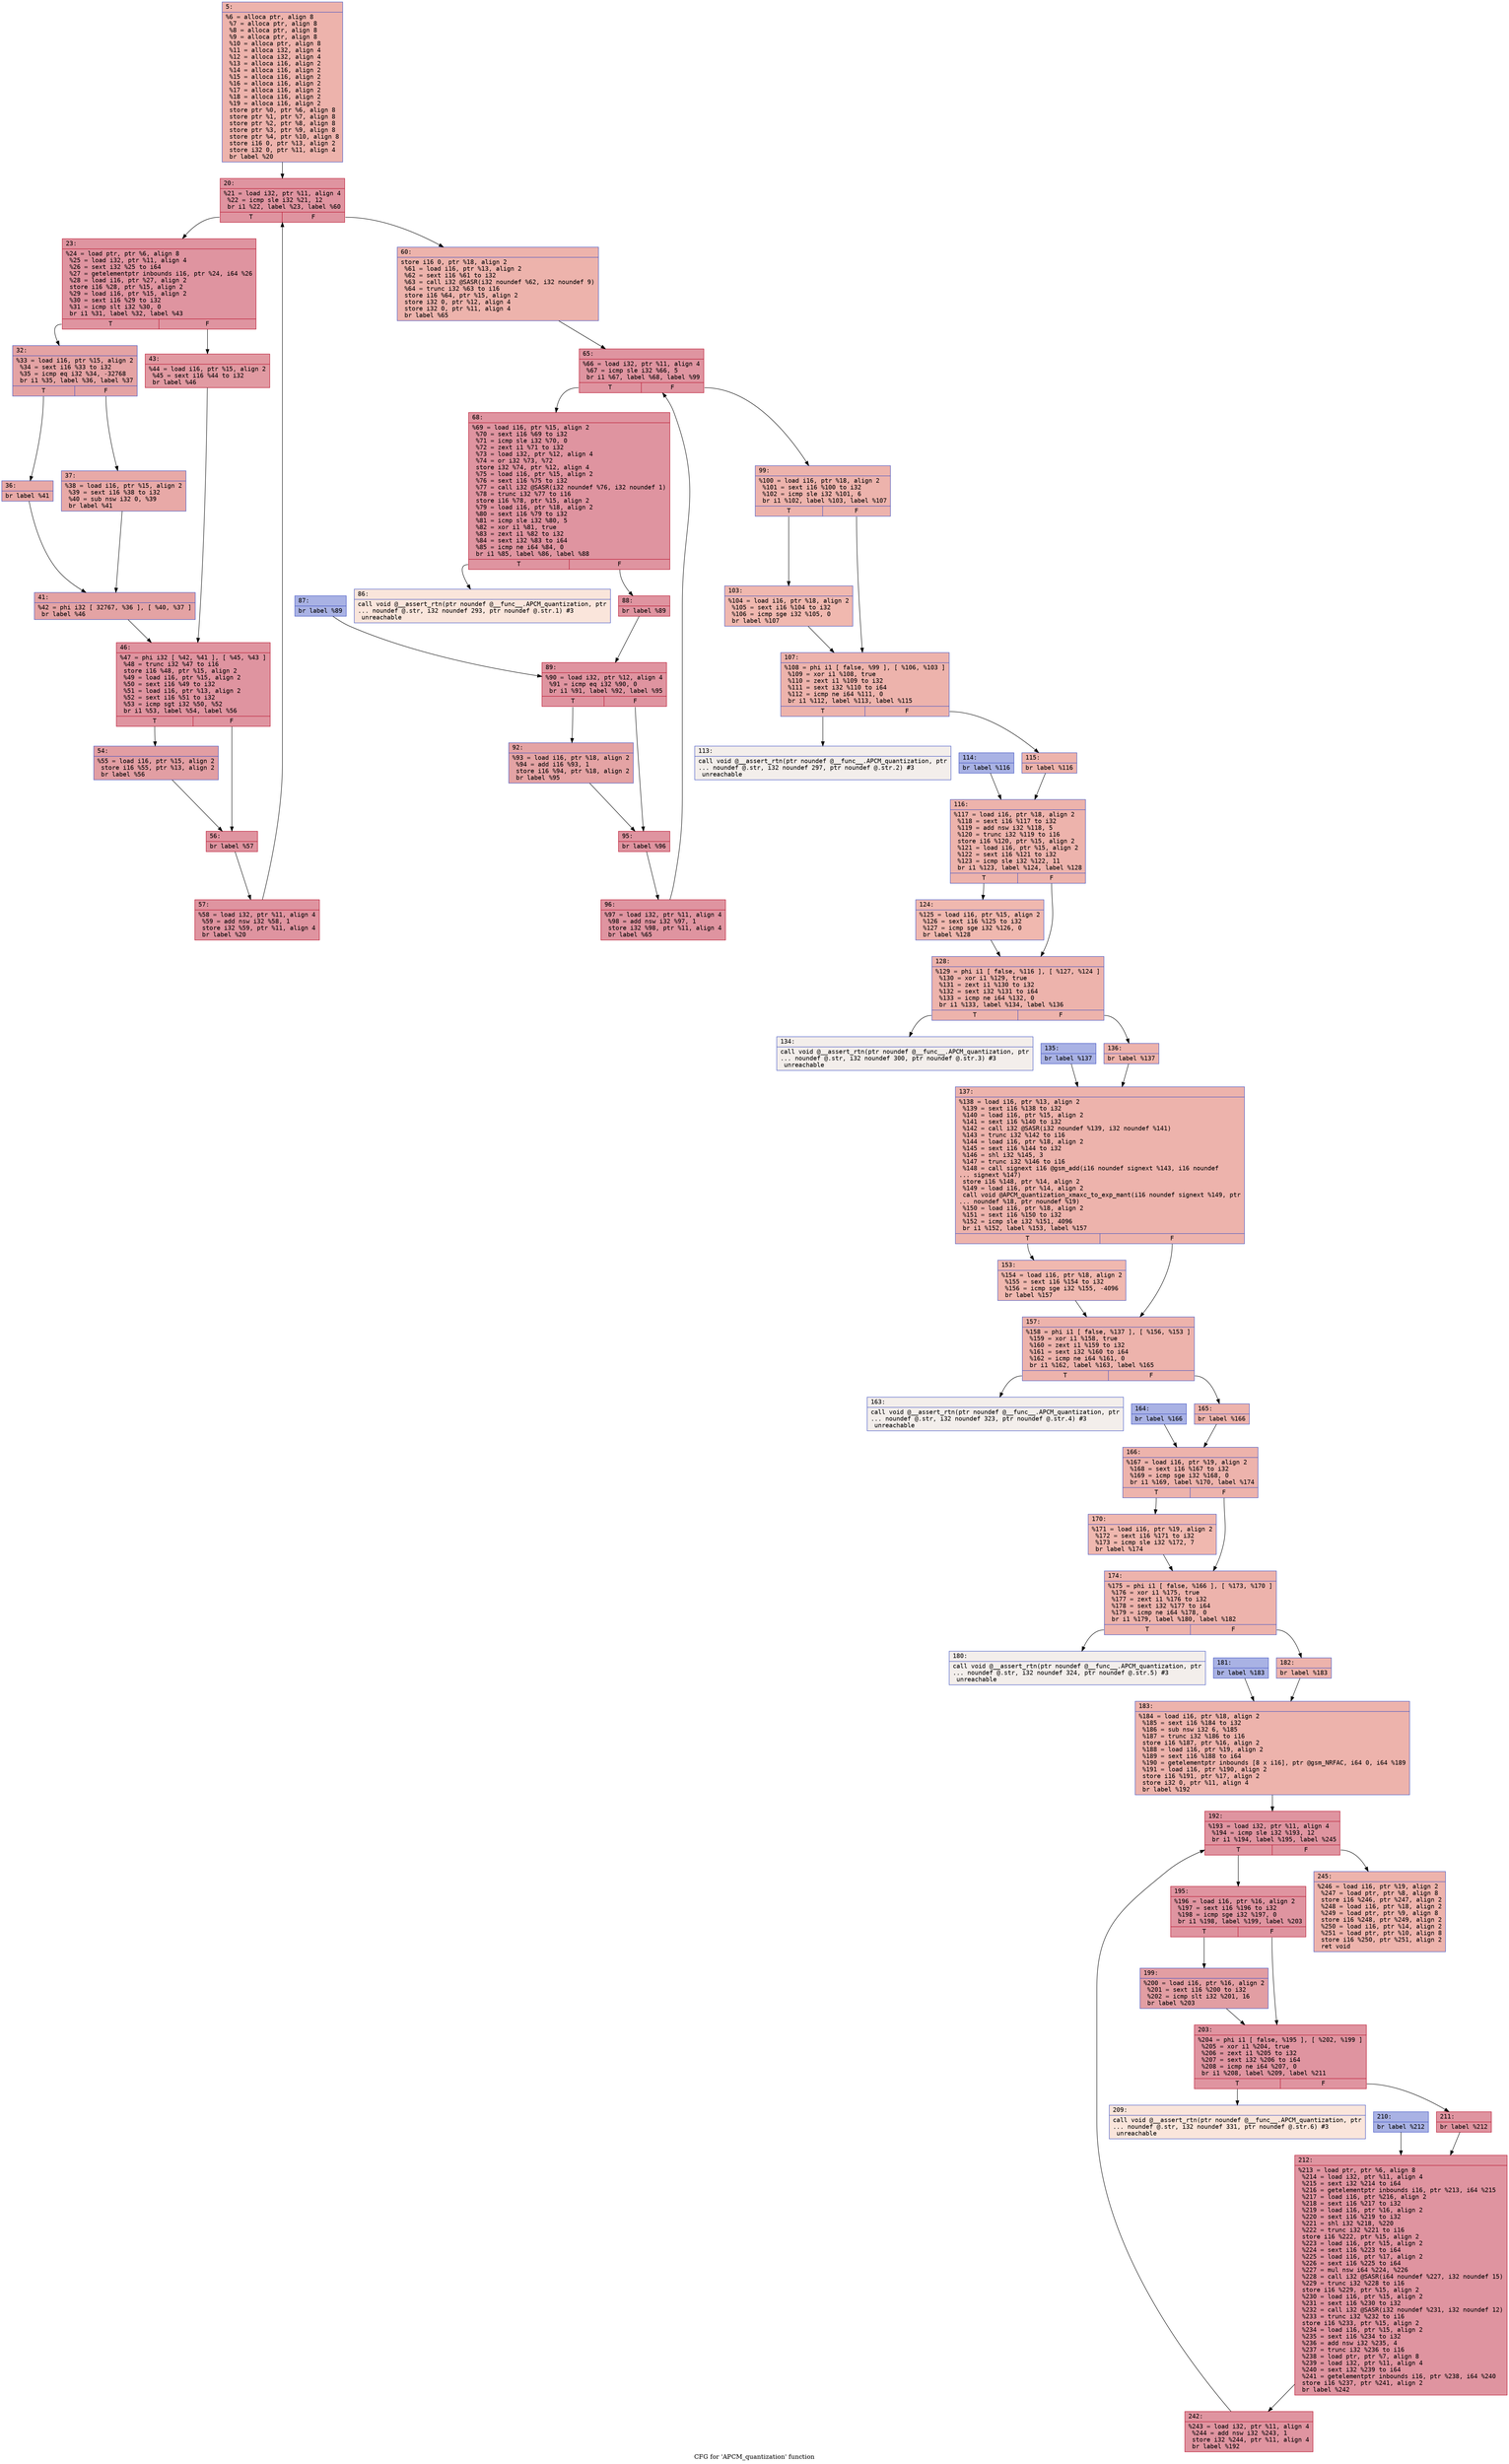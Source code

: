 digraph "CFG for 'APCM_quantization' function" {
	label="CFG for 'APCM_quantization' function";

	Node0x600002d5a8f0 [shape=record,color="#3d50c3ff", style=filled, fillcolor="#d6524470" fontname="Courier",label="{5:\l|  %6 = alloca ptr, align 8\l  %7 = alloca ptr, align 8\l  %8 = alloca ptr, align 8\l  %9 = alloca ptr, align 8\l  %10 = alloca ptr, align 8\l  %11 = alloca i32, align 4\l  %12 = alloca i32, align 4\l  %13 = alloca i16, align 2\l  %14 = alloca i16, align 2\l  %15 = alloca i16, align 2\l  %16 = alloca i16, align 2\l  %17 = alloca i16, align 2\l  %18 = alloca i16, align 2\l  %19 = alloca i16, align 2\l  store ptr %0, ptr %6, align 8\l  store ptr %1, ptr %7, align 8\l  store ptr %2, ptr %8, align 8\l  store ptr %3, ptr %9, align 8\l  store ptr %4, ptr %10, align 8\l  store i16 0, ptr %13, align 2\l  store i32 0, ptr %11, align 4\l  br label %20\l}"];
	Node0x600002d5a8f0 -> Node0x600002d5a940[tooltip="5 -> 20\nProbability 100.00%" ];
	Node0x600002d5a940 [shape=record,color="#b70d28ff", style=filled, fillcolor="#b70d2870" fontname="Courier",label="{20:\l|  %21 = load i32, ptr %11, align 4\l  %22 = icmp sle i32 %21, 12\l  br i1 %22, label %23, label %60\l|{<s0>T|<s1>F}}"];
	Node0x600002d5a940:s0 -> Node0x600002d5a990[tooltip="20 -> 23\nProbability 96.88%" ];
	Node0x600002d5a940:s1 -> Node0x600002d5acb0[tooltip="20 -> 60\nProbability 3.12%" ];
	Node0x600002d5a990 [shape=record,color="#b70d28ff", style=filled, fillcolor="#b70d2870" fontname="Courier",label="{23:\l|  %24 = load ptr, ptr %6, align 8\l  %25 = load i32, ptr %11, align 4\l  %26 = sext i32 %25 to i64\l  %27 = getelementptr inbounds i16, ptr %24, i64 %26\l  %28 = load i16, ptr %27, align 2\l  store i16 %28, ptr %15, align 2\l  %29 = load i16, ptr %15, align 2\l  %30 = sext i16 %29 to i32\l  %31 = icmp slt i32 %30, 0\l  br i1 %31, label %32, label %43\l|{<s0>T|<s1>F}}"];
	Node0x600002d5a990:s0 -> Node0x600002d5a9e0[tooltip="23 -> 32\nProbability 37.50%" ];
	Node0x600002d5a990:s1 -> Node0x600002d5ab20[tooltip="23 -> 43\nProbability 62.50%" ];
	Node0x600002d5a9e0 [shape=record,color="#3d50c3ff", style=filled, fillcolor="#c32e3170" fontname="Courier",label="{32:\l|  %33 = load i16, ptr %15, align 2\l  %34 = sext i16 %33 to i32\l  %35 = icmp eq i32 %34, -32768\l  br i1 %35, label %36, label %37\l|{<s0>T|<s1>F}}"];
	Node0x600002d5a9e0:s0 -> Node0x600002d5aa30[tooltip="32 -> 36\nProbability 50.00%" ];
	Node0x600002d5a9e0:s1 -> Node0x600002d5aa80[tooltip="32 -> 37\nProbability 50.00%" ];
	Node0x600002d5aa30 [shape=record,color="#3d50c3ff", style=filled, fillcolor="#ca3b3770" fontname="Courier",label="{36:\l|  br label %41\l}"];
	Node0x600002d5aa30 -> Node0x600002d5aad0[tooltip="36 -> 41\nProbability 100.00%" ];
	Node0x600002d5aa80 [shape=record,color="#3d50c3ff", style=filled, fillcolor="#ca3b3770" fontname="Courier",label="{37:\l|  %38 = load i16, ptr %15, align 2\l  %39 = sext i16 %38 to i32\l  %40 = sub nsw i32 0, %39\l  br label %41\l}"];
	Node0x600002d5aa80 -> Node0x600002d5aad0[tooltip="37 -> 41\nProbability 100.00%" ];
	Node0x600002d5aad0 [shape=record,color="#3d50c3ff", style=filled, fillcolor="#c32e3170" fontname="Courier",label="{41:\l|  %42 = phi i32 [ 32767, %36 ], [ %40, %37 ]\l  br label %46\l}"];
	Node0x600002d5aad0 -> Node0x600002d5ab70[tooltip="41 -> 46\nProbability 100.00%" ];
	Node0x600002d5ab20 [shape=record,color="#b70d28ff", style=filled, fillcolor="#bb1b2c70" fontname="Courier",label="{43:\l|  %44 = load i16, ptr %15, align 2\l  %45 = sext i16 %44 to i32\l  br label %46\l}"];
	Node0x600002d5ab20 -> Node0x600002d5ab70[tooltip="43 -> 46\nProbability 100.00%" ];
	Node0x600002d5ab70 [shape=record,color="#b70d28ff", style=filled, fillcolor="#b70d2870" fontname="Courier",label="{46:\l|  %47 = phi i32 [ %42, %41 ], [ %45, %43 ]\l  %48 = trunc i32 %47 to i16\l  store i16 %48, ptr %15, align 2\l  %49 = load i16, ptr %15, align 2\l  %50 = sext i16 %49 to i32\l  %51 = load i16, ptr %13, align 2\l  %52 = sext i16 %51 to i32\l  %53 = icmp sgt i32 %50, %52\l  br i1 %53, label %54, label %56\l|{<s0>T|<s1>F}}"];
	Node0x600002d5ab70:s0 -> Node0x600002d5abc0[tooltip="46 -> 54\nProbability 50.00%" ];
	Node0x600002d5ab70:s1 -> Node0x600002d5ac10[tooltip="46 -> 56\nProbability 50.00%" ];
	Node0x600002d5abc0 [shape=record,color="#3d50c3ff", style=filled, fillcolor="#be242e70" fontname="Courier",label="{54:\l|  %55 = load i16, ptr %15, align 2\l  store i16 %55, ptr %13, align 2\l  br label %56\l}"];
	Node0x600002d5abc0 -> Node0x600002d5ac10[tooltip="54 -> 56\nProbability 100.00%" ];
	Node0x600002d5ac10 [shape=record,color="#b70d28ff", style=filled, fillcolor="#b70d2870" fontname="Courier",label="{56:\l|  br label %57\l}"];
	Node0x600002d5ac10 -> Node0x600002d5ac60[tooltip="56 -> 57\nProbability 100.00%" ];
	Node0x600002d5ac60 [shape=record,color="#b70d28ff", style=filled, fillcolor="#b70d2870" fontname="Courier",label="{57:\l|  %58 = load i32, ptr %11, align 4\l  %59 = add nsw i32 %58, 1\l  store i32 %59, ptr %11, align 4\l  br label %20\l}"];
	Node0x600002d5ac60 -> Node0x600002d5a940[tooltip="57 -> 20\nProbability 100.00%" ];
	Node0x600002d5acb0 [shape=record,color="#3d50c3ff", style=filled, fillcolor="#d6524470" fontname="Courier",label="{60:\l|  store i16 0, ptr %18, align 2\l  %61 = load i16, ptr %13, align 2\l  %62 = sext i16 %61 to i32\l  %63 = call i32 @SASR(i32 noundef %62, i32 noundef 9)\l  %64 = trunc i32 %63 to i16\l  store i16 %64, ptr %15, align 2\l  store i32 0, ptr %12, align 4\l  store i32 0, ptr %11, align 4\l  br label %65\l}"];
	Node0x600002d5acb0 -> Node0x600002d5ad00[tooltip="60 -> 65\nProbability 100.00%" ];
	Node0x600002d5ad00 [shape=record,color="#b70d28ff", style=filled, fillcolor="#b70d2870" fontname="Courier",label="{65:\l|  %66 = load i32, ptr %11, align 4\l  %67 = icmp sle i32 %66, 5\l  br i1 %67, label %68, label %99\l|{<s0>T|<s1>F}}"];
	Node0x600002d5ad00:s0 -> Node0x600002d5ad50[tooltip="65 -> 68\nProbability 96.88%" ];
	Node0x600002d5ad00:s1 -> Node0x600002d5afd0[tooltip="65 -> 99\nProbability 3.12%" ];
	Node0x600002d5ad50 [shape=record,color="#b70d28ff", style=filled, fillcolor="#b70d2870" fontname="Courier",label="{68:\l|  %69 = load i16, ptr %15, align 2\l  %70 = sext i16 %69 to i32\l  %71 = icmp sle i32 %70, 0\l  %72 = zext i1 %71 to i32\l  %73 = load i32, ptr %12, align 4\l  %74 = or i32 %73, %72\l  store i32 %74, ptr %12, align 4\l  %75 = load i16, ptr %15, align 2\l  %76 = sext i16 %75 to i32\l  %77 = call i32 @SASR(i32 noundef %76, i32 noundef 1)\l  %78 = trunc i32 %77 to i16\l  store i16 %78, ptr %15, align 2\l  %79 = load i16, ptr %18, align 2\l  %80 = sext i16 %79 to i32\l  %81 = icmp sle i32 %80, 5\l  %82 = xor i1 %81, true\l  %83 = zext i1 %82 to i32\l  %84 = sext i32 %83 to i64\l  %85 = icmp ne i64 %84, 0\l  br i1 %85, label %86, label %88\l|{<s0>T|<s1>F}}"];
	Node0x600002d5ad50:s0 -> Node0x600002d5ada0[tooltip="68 -> 86\nProbability 0.00%" ];
	Node0x600002d5ad50:s1 -> Node0x600002d5ae40[tooltip="68 -> 88\nProbability 100.00%" ];
	Node0x600002d5ada0 [shape=record,color="#3d50c3ff", style=filled, fillcolor="#f4c5ad70" fontname="Courier",label="{86:\l|  call void @__assert_rtn(ptr noundef @__func__.APCM_quantization, ptr\l... noundef @.str, i32 noundef 293, ptr noundef @.str.1) #3\l  unreachable\l}"];
	Node0x600002d5adf0 [shape=record,color="#3d50c3ff", style=filled, fillcolor="#3d50c370" fontname="Courier",label="{87:\l|  br label %89\l}"];
	Node0x600002d5adf0 -> Node0x600002d5ae90[tooltip="87 -> 89\nProbability 100.00%" ];
	Node0x600002d5ae40 [shape=record,color="#b70d28ff", style=filled, fillcolor="#b70d2870" fontname="Courier",label="{88:\l|  br label %89\l}"];
	Node0x600002d5ae40 -> Node0x600002d5ae90[tooltip="88 -> 89\nProbability 100.00%" ];
	Node0x600002d5ae90 [shape=record,color="#b70d28ff", style=filled, fillcolor="#b70d2870" fontname="Courier",label="{89:\l|  %90 = load i32, ptr %12, align 4\l  %91 = icmp eq i32 %90, 0\l  br i1 %91, label %92, label %95\l|{<s0>T|<s1>F}}"];
	Node0x600002d5ae90:s0 -> Node0x600002d5aee0[tooltip="89 -> 92\nProbability 37.50%" ];
	Node0x600002d5ae90:s1 -> Node0x600002d5af30[tooltip="89 -> 95\nProbability 62.50%" ];
	Node0x600002d5aee0 [shape=record,color="#3d50c3ff", style=filled, fillcolor="#c32e3170" fontname="Courier",label="{92:\l|  %93 = load i16, ptr %18, align 2\l  %94 = add i16 %93, 1\l  store i16 %94, ptr %18, align 2\l  br label %95\l}"];
	Node0x600002d5aee0 -> Node0x600002d5af30[tooltip="92 -> 95\nProbability 100.00%" ];
	Node0x600002d5af30 [shape=record,color="#b70d28ff", style=filled, fillcolor="#b70d2870" fontname="Courier",label="{95:\l|  br label %96\l}"];
	Node0x600002d5af30 -> Node0x600002d5af80[tooltip="95 -> 96\nProbability 100.00%" ];
	Node0x600002d5af80 [shape=record,color="#b70d28ff", style=filled, fillcolor="#b70d2870" fontname="Courier",label="{96:\l|  %97 = load i32, ptr %11, align 4\l  %98 = add nsw i32 %97, 1\l  store i32 %98, ptr %11, align 4\l  br label %65\l}"];
	Node0x600002d5af80 -> Node0x600002d5ad00[tooltip="96 -> 65\nProbability 100.00%" ];
	Node0x600002d5afd0 [shape=record,color="#3d50c3ff", style=filled, fillcolor="#d6524470" fontname="Courier",label="{99:\l|  %100 = load i16, ptr %18, align 2\l  %101 = sext i16 %100 to i32\l  %102 = icmp sle i32 %101, 6\l  br i1 %102, label %103, label %107\l|{<s0>T|<s1>F}}"];
	Node0x600002d5afd0:s0 -> Node0x600002d5b020[tooltip="99 -> 103\nProbability 50.00%" ];
	Node0x600002d5afd0:s1 -> Node0x600002d5b070[tooltip="99 -> 107\nProbability 50.00%" ];
	Node0x600002d5b020 [shape=record,color="#3d50c3ff", style=filled, fillcolor="#dc5d4a70" fontname="Courier",label="{103:\l|  %104 = load i16, ptr %18, align 2\l  %105 = sext i16 %104 to i32\l  %106 = icmp sge i32 %105, 0\l  br label %107\l}"];
	Node0x600002d5b020 -> Node0x600002d5b070[tooltip="103 -> 107\nProbability 100.00%" ];
	Node0x600002d5b070 [shape=record,color="#3d50c3ff", style=filled, fillcolor="#d6524470" fontname="Courier",label="{107:\l|  %108 = phi i1 [ false, %99 ], [ %106, %103 ]\l  %109 = xor i1 %108, true\l  %110 = zext i1 %109 to i32\l  %111 = sext i32 %110 to i64\l  %112 = icmp ne i64 %111, 0\l  br i1 %112, label %113, label %115\l|{<s0>T|<s1>F}}"];
	Node0x600002d5b070:s0 -> Node0x600002d5b0c0[tooltip="107 -> 113\nProbability 0.00%" ];
	Node0x600002d5b070:s1 -> Node0x600002d5b160[tooltip="107 -> 115\nProbability 100.00%" ];
	Node0x600002d5b0c0 [shape=record,color="#3d50c3ff", style=filled, fillcolor="#e5d8d170" fontname="Courier",label="{113:\l|  call void @__assert_rtn(ptr noundef @__func__.APCM_quantization, ptr\l... noundef @.str, i32 noundef 297, ptr noundef @.str.2) #3\l  unreachable\l}"];
	Node0x600002d5b110 [shape=record,color="#3d50c3ff", style=filled, fillcolor="#3d50c370" fontname="Courier",label="{114:\l|  br label %116\l}"];
	Node0x600002d5b110 -> Node0x600002d5b1b0[tooltip="114 -> 116\nProbability 100.00%" ];
	Node0x600002d5b160 [shape=record,color="#3d50c3ff", style=filled, fillcolor="#d6524470" fontname="Courier",label="{115:\l|  br label %116\l}"];
	Node0x600002d5b160 -> Node0x600002d5b1b0[tooltip="115 -> 116\nProbability 100.00%" ];
	Node0x600002d5b1b0 [shape=record,color="#3d50c3ff", style=filled, fillcolor="#d6524470" fontname="Courier",label="{116:\l|  %117 = load i16, ptr %18, align 2\l  %118 = sext i16 %117 to i32\l  %119 = add nsw i32 %118, 5\l  %120 = trunc i32 %119 to i16\l  store i16 %120, ptr %15, align 2\l  %121 = load i16, ptr %15, align 2\l  %122 = sext i16 %121 to i32\l  %123 = icmp sle i32 %122, 11\l  br i1 %123, label %124, label %128\l|{<s0>T|<s1>F}}"];
	Node0x600002d5b1b0:s0 -> Node0x600002d5b200[tooltip="116 -> 124\nProbability 50.00%" ];
	Node0x600002d5b1b0:s1 -> Node0x600002d5b250[tooltip="116 -> 128\nProbability 50.00%" ];
	Node0x600002d5b200 [shape=record,color="#3d50c3ff", style=filled, fillcolor="#dc5d4a70" fontname="Courier",label="{124:\l|  %125 = load i16, ptr %15, align 2\l  %126 = sext i16 %125 to i32\l  %127 = icmp sge i32 %126, 0\l  br label %128\l}"];
	Node0x600002d5b200 -> Node0x600002d5b250[tooltip="124 -> 128\nProbability 100.00%" ];
	Node0x600002d5b250 [shape=record,color="#3d50c3ff", style=filled, fillcolor="#d6524470" fontname="Courier",label="{128:\l|  %129 = phi i1 [ false, %116 ], [ %127, %124 ]\l  %130 = xor i1 %129, true\l  %131 = zext i1 %130 to i32\l  %132 = sext i32 %131 to i64\l  %133 = icmp ne i64 %132, 0\l  br i1 %133, label %134, label %136\l|{<s0>T|<s1>F}}"];
	Node0x600002d5b250:s0 -> Node0x600002d5b2a0[tooltip="128 -> 134\nProbability 0.00%" ];
	Node0x600002d5b250:s1 -> Node0x600002d5b340[tooltip="128 -> 136\nProbability 100.00%" ];
	Node0x600002d5b2a0 [shape=record,color="#3d50c3ff", style=filled, fillcolor="#e5d8d170" fontname="Courier",label="{134:\l|  call void @__assert_rtn(ptr noundef @__func__.APCM_quantization, ptr\l... noundef @.str, i32 noundef 300, ptr noundef @.str.3) #3\l  unreachable\l}"];
	Node0x600002d5b2f0 [shape=record,color="#3d50c3ff", style=filled, fillcolor="#3d50c370" fontname="Courier",label="{135:\l|  br label %137\l}"];
	Node0x600002d5b2f0 -> Node0x600002d5b390[tooltip="135 -> 137\nProbability 100.00%" ];
	Node0x600002d5b340 [shape=record,color="#3d50c3ff", style=filled, fillcolor="#d6524470" fontname="Courier",label="{136:\l|  br label %137\l}"];
	Node0x600002d5b340 -> Node0x600002d5b390[tooltip="136 -> 137\nProbability 100.00%" ];
	Node0x600002d5b390 [shape=record,color="#3d50c3ff", style=filled, fillcolor="#d6524470" fontname="Courier",label="{137:\l|  %138 = load i16, ptr %13, align 2\l  %139 = sext i16 %138 to i32\l  %140 = load i16, ptr %15, align 2\l  %141 = sext i16 %140 to i32\l  %142 = call i32 @SASR(i32 noundef %139, i32 noundef %141)\l  %143 = trunc i32 %142 to i16\l  %144 = load i16, ptr %18, align 2\l  %145 = sext i16 %144 to i32\l  %146 = shl i32 %145, 3\l  %147 = trunc i32 %146 to i16\l  %148 = call signext i16 @gsm_add(i16 noundef signext %143, i16 noundef\l... signext %147)\l  store i16 %148, ptr %14, align 2\l  %149 = load i16, ptr %14, align 2\l  call void @APCM_quantization_xmaxc_to_exp_mant(i16 noundef signext %149, ptr\l... noundef %18, ptr noundef %19)\l  %150 = load i16, ptr %18, align 2\l  %151 = sext i16 %150 to i32\l  %152 = icmp sle i32 %151, 4096\l  br i1 %152, label %153, label %157\l|{<s0>T|<s1>F}}"];
	Node0x600002d5b390:s0 -> Node0x600002d5b3e0[tooltip="137 -> 153\nProbability 50.00%" ];
	Node0x600002d5b390:s1 -> Node0x600002d5b430[tooltip="137 -> 157\nProbability 50.00%" ];
	Node0x600002d5b3e0 [shape=record,color="#3d50c3ff", style=filled, fillcolor="#dc5d4a70" fontname="Courier",label="{153:\l|  %154 = load i16, ptr %18, align 2\l  %155 = sext i16 %154 to i32\l  %156 = icmp sge i32 %155, -4096\l  br label %157\l}"];
	Node0x600002d5b3e0 -> Node0x600002d5b430[tooltip="153 -> 157\nProbability 100.00%" ];
	Node0x600002d5b430 [shape=record,color="#3d50c3ff", style=filled, fillcolor="#d6524470" fontname="Courier",label="{157:\l|  %158 = phi i1 [ false, %137 ], [ %156, %153 ]\l  %159 = xor i1 %158, true\l  %160 = zext i1 %159 to i32\l  %161 = sext i32 %160 to i64\l  %162 = icmp ne i64 %161, 0\l  br i1 %162, label %163, label %165\l|{<s0>T|<s1>F}}"];
	Node0x600002d5b430:s0 -> Node0x600002d5b480[tooltip="157 -> 163\nProbability 0.00%" ];
	Node0x600002d5b430:s1 -> Node0x600002d5b520[tooltip="157 -> 165\nProbability 100.00%" ];
	Node0x600002d5b480 [shape=record,color="#3d50c3ff", style=filled, fillcolor="#e5d8d170" fontname="Courier",label="{163:\l|  call void @__assert_rtn(ptr noundef @__func__.APCM_quantization, ptr\l... noundef @.str, i32 noundef 323, ptr noundef @.str.4) #3\l  unreachable\l}"];
	Node0x600002d5b4d0 [shape=record,color="#3d50c3ff", style=filled, fillcolor="#3d50c370" fontname="Courier",label="{164:\l|  br label %166\l}"];
	Node0x600002d5b4d0 -> Node0x600002d5b570[tooltip="164 -> 166\nProbability 100.00%" ];
	Node0x600002d5b520 [shape=record,color="#3d50c3ff", style=filled, fillcolor="#d6524470" fontname="Courier",label="{165:\l|  br label %166\l}"];
	Node0x600002d5b520 -> Node0x600002d5b570[tooltip="165 -> 166\nProbability 100.00%" ];
	Node0x600002d5b570 [shape=record,color="#3d50c3ff", style=filled, fillcolor="#d6524470" fontname="Courier",label="{166:\l|  %167 = load i16, ptr %19, align 2\l  %168 = sext i16 %167 to i32\l  %169 = icmp sge i32 %168, 0\l  br i1 %169, label %170, label %174\l|{<s0>T|<s1>F}}"];
	Node0x600002d5b570:s0 -> Node0x600002d5b5c0[tooltip="166 -> 170\nProbability 50.00%" ];
	Node0x600002d5b570:s1 -> Node0x600002d5b610[tooltip="166 -> 174\nProbability 50.00%" ];
	Node0x600002d5b5c0 [shape=record,color="#3d50c3ff", style=filled, fillcolor="#dc5d4a70" fontname="Courier",label="{170:\l|  %171 = load i16, ptr %19, align 2\l  %172 = sext i16 %171 to i32\l  %173 = icmp sle i32 %172, 7\l  br label %174\l}"];
	Node0x600002d5b5c0 -> Node0x600002d5b610[tooltip="170 -> 174\nProbability 100.00%" ];
	Node0x600002d5b610 [shape=record,color="#3d50c3ff", style=filled, fillcolor="#d6524470" fontname="Courier",label="{174:\l|  %175 = phi i1 [ false, %166 ], [ %173, %170 ]\l  %176 = xor i1 %175, true\l  %177 = zext i1 %176 to i32\l  %178 = sext i32 %177 to i64\l  %179 = icmp ne i64 %178, 0\l  br i1 %179, label %180, label %182\l|{<s0>T|<s1>F}}"];
	Node0x600002d5b610:s0 -> Node0x600002d5b660[tooltip="174 -> 180\nProbability 0.00%" ];
	Node0x600002d5b610:s1 -> Node0x600002d5b700[tooltip="174 -> 182\nProbability 100.00%" ];
	Node0x600002d5b660 [shape=record,color="#3d50c3ff", style=filled, fillcolor="#e5d8d170" fontname="Courier",label="{180:\l|  call void @__assert_rtn(ptr noundef @__func__.APCM_quantization, ptr\l... noundef @.str, i32 noundef 324, ptr noundef @.str.5) #3\l  unreachable\l}"];
	Node0x600002d5b6b0 [shape=record,color="#3d50c3ff", style=filled, fillcolor="#3d50c370" fontname="Courier",label="{181:\l|  br label %183\l}"];
	Node0x600002d5b6b0 -> Node0x600002d5b750[tooltip="181 -> 183\nProbability 100.00%" ];
	Node0x600002d5b700 [shape=record,color="#3d50c3ff", style=filled, fillcolor="#d6524470" fontname="Courier",label="{182:\l|  br label %183\l}"];
	Node0x600002d5b700 -> Node0x600002d5b750[tooltip="182 -> 183\nProbability 100.00%" ];
	Node0x600002d5b750 [shape=record,color="#3d50c3ff", style=filled, fillcolor="#d6524470" fontname="Courier",label="{183:\l|  %184 = load i16, ptr %18, align 2\l  %185 = sext i16 %184 to i32\l  %186 = sub nsw i32 6, %185\l  %187 = trunc i32 %186 to i16\l  store i16 %187, ptr %16, align 2\l  %188 = load i16, ptr %19, align 2\l  %189 = sext i16 %188 to i64\l  %190 = getelementptr inbounds [8 x i16], ptr @gsm_NRFAC, i64 0, i64 %189\l  %191 = load i16, ptr %190, align 2\l  store i16 %191, ptr %17, align 2\l  store i32 0, ptr %11, align 4\l  br label %192\l}"];
	Node0x600002d5b750 -> Node0x600002d5b7a0[tooltip="183 -> 192\nProbability 100.00%" ];
	Node0x600002d5b7a0 [shape=record,color="#b70d28ff", style=filled, fillcolor="#b70d2870" fontname="Courier",label="{192:\l|  %193 = load i32, ptr %11, align 4\l  %194 = icmp sle i32 %193, 12\l  br i1 %194, label %195, label %245\l|{<s0>T|<s1>F}}"];
	Node0x600002d5b7a0:s0 -> Node0x600002d5b7f0[tooltip="192 -> 195\nProbability 96.88%" ];
	Node0x600002d5b7a0:s1 -> Node0x600002d5ba70[tooltip="192 -> 245\nProbability 3.12%" ];
	Node0x600002d5b7f0 [shape=record,color="#b70d28ff", style=filled, fillcolor="#b70d2870" fontname="Courier",label="{195:\l|  %196 = load i16, ptr %16, align 2\l  %197 = sext i16 %196 to i32\l  %198 = icmp sge i32 %197, 0\l  br i1 %198, label %199, label %203\l|{<s0>T|<s1>F}}"];
	Node0x600002d5b7f0:s0 -> Node0x600002d5b840[tooltip="195 -> 199\nProbability 50.00%" ];
	Node0x600002d5b7f0:s1 -> Node0x600002d5b890[tooltip="195 -> 203\nProbability 50.00%" ];
	Node0x600002d5b840 [shape=record,color="#3d50c3ff", style=filled, fillcolor="#be242e70" fontname="Courier",label="{199:\l|  %200 = load i16, ptr %16, align 2\l  %201 = sext i16 %200 to i32\l  %202 = icmp slt i32 %201, 16\l  br label %203\l}"];
	Node0x600002d5b840 -> Node0x600002d5b890[tooltip="199 -> 203\nProbability 100.00%" ];
	Node0x600002d5b890 [shape=record,color="#b70d28ff", style=filled, fillcolor="#b70d2870" fontname="Courier",label="{203:\l|  %204 = phi i1 [ false, %195 ], [ %202, %199 ]\l  %205 = xor i1 %204, true\l  %206 = zext i1 %205 to i32\l  %207 = sext i32 %206 to i64\l  %208 = icmp ne i64 %207, 0\l  br i1 %208, label %209, label %211\l|{<s0>T|<s1>F}}"];
	Node0x600002d5b890:s0 -> Node0x600002d5b8e0[tooltip="203 -> 209\nProbability 0.00%" ];
	Node0x600002d5b890:s1 -> Node0x600002d5b980[tooltip="203 -> 211\nProbability 100.00%" ];
	Node0x600002d5b8e0 [shape=record,color="#3d50c3ff", style=filled, fillcolor="#f4c5ad70" fontname="Courier",label="{209:\l|  call void @__assert_rtn(ptr noundef @__func__.APCM_quantization, ptr\l... noundef @.str, i32 noundef 331, ptr noundef @.str.6) #3\l  unreachable\l}"];
	Node0x600002d5b930 [shape=record,color="#3d50c3ff", style=filled, fillcolor="#3d50c370" fontname="Courier",label="{210:\l|  br label %212\l}"];
	Node0x600002d5b930 -> Node0x600002d5b9d0[tooltip="210 -> 212\nProbability 100.00%" ];
	Node0x600002d5b980 [shape=record,color="#b70d28ff", style=filled, fillcolor="#b70d2870" fontname="Courier",label="{211:\l|  br label %212\l}"];
	Node0x600002d5b980 -> Node0x600002d5b9d0[tooltip="211 -> 212\nProbability 100.00%" ];
	Node0x600002d5b9d0 [shape=record,color="#b70d28ff", style=filled, fillcolor="#b70d2870" fontname="Courier",label="{212:\l|  %213 = load ptr, ptr %6, align 8\l  %214 = load i32, ptr %11, align 4\l  %215 = sext i32 %214 to i64\l  %216 = getelementptr inbounds i16, ptr %213, i64 %215\l  %217 = load i16, ptr %216, align 2\l  %218 = sext i16 %217 to i32\l  %219 = load i16, ptr %16, align 2\l  %220 = sext i16 %219 to i32\l  %221 = shl i32 %218, %220\l  %222 = trunc i32 %221 to i16\l  store i16 %222, ptr %15, align 2\l  %223 = load i16, ptr %15, align 2\l  %224 = sext i16 %223 to i64\l  %225 = load i16, ptr %17, align 2\l  %226 = sext i16 %225 to i64\l  %227 = mul nsw i64 %224, %226\l  %228 = call i32 @SASR(i64 noundef %227, i32 noundef 15)\l  %229 = trunc i32 %228 to i16\l  store i16 %229, ptr %15, align 2\l  %230 = load i16, ptr %15, align 2\l  %231 = sext i16 %230 to i32\l  %232 = call i32 @SASR(i32 noundef %231, i32 noundef 12)\l  %233 = trunc i32 %232 to i16\l  store i16 %233, ptr %15, align 2\l  %234 = load i16, ptr %15, align 2\l  %235 = sext i16 %234 to i32\l  %236 = add nsw i32 %235, 4\l  %237 = trunc i32 %236 to i16\l  %238 = load ptr, ptr %7, align 8\l  %239 = load i32, ptr %11, align 4\l  %240 = sext i32 %239 to i64\l  %241 = getelementptr inbounds i16, ptr %238, i64 %240\l  store i16 %237, ptr %241, align 2\l  br label %242\l}"];
	Node0x600002d5b9d0 -> Node0x600002d5ba20[tooltip="212 -> 242\nProbability 100.00%" ];
	Node0x600002d5ba20 [shape=record,color="#b70d28ff", style=filled, fillcolor="#b70d2870" fontname="Courier",label="{242:\l|  %243 = load i32, ptr %11, align 4\l  %244 = add nsw i32 %243, 1\l  store i32 %244, ptr %11, align 4\l  br label %192\l}"];
	Node0x600002d5ba20 -> Node0x600002d5b7a0[tooltip="242 -> 192\nProbability 100.00%" ];
	Node0x600002d5ba70 [shape=record,color="#3d50c3ff", style=filled, fillcolor="#d6524470" fontname="Courier",label="{245:\l|  %246 = load i16, ptr %19, align 2\l  %247 = load ptr, ptr %8, align 8\l  store i16 %246, ptr %247, align 2\l  %248 = load i16, ptr %18, align 2\l  %249 = load ptr, ptr %9, align 8\l  store i16 %248, ptr %249, align 2\l  %250 = load i16, ptr %14, align 2\l  %251 = load ptr, ptr %10, align 8\l  store i16 %250, ptr %251, align 2\l  ret void\l}"];
}
